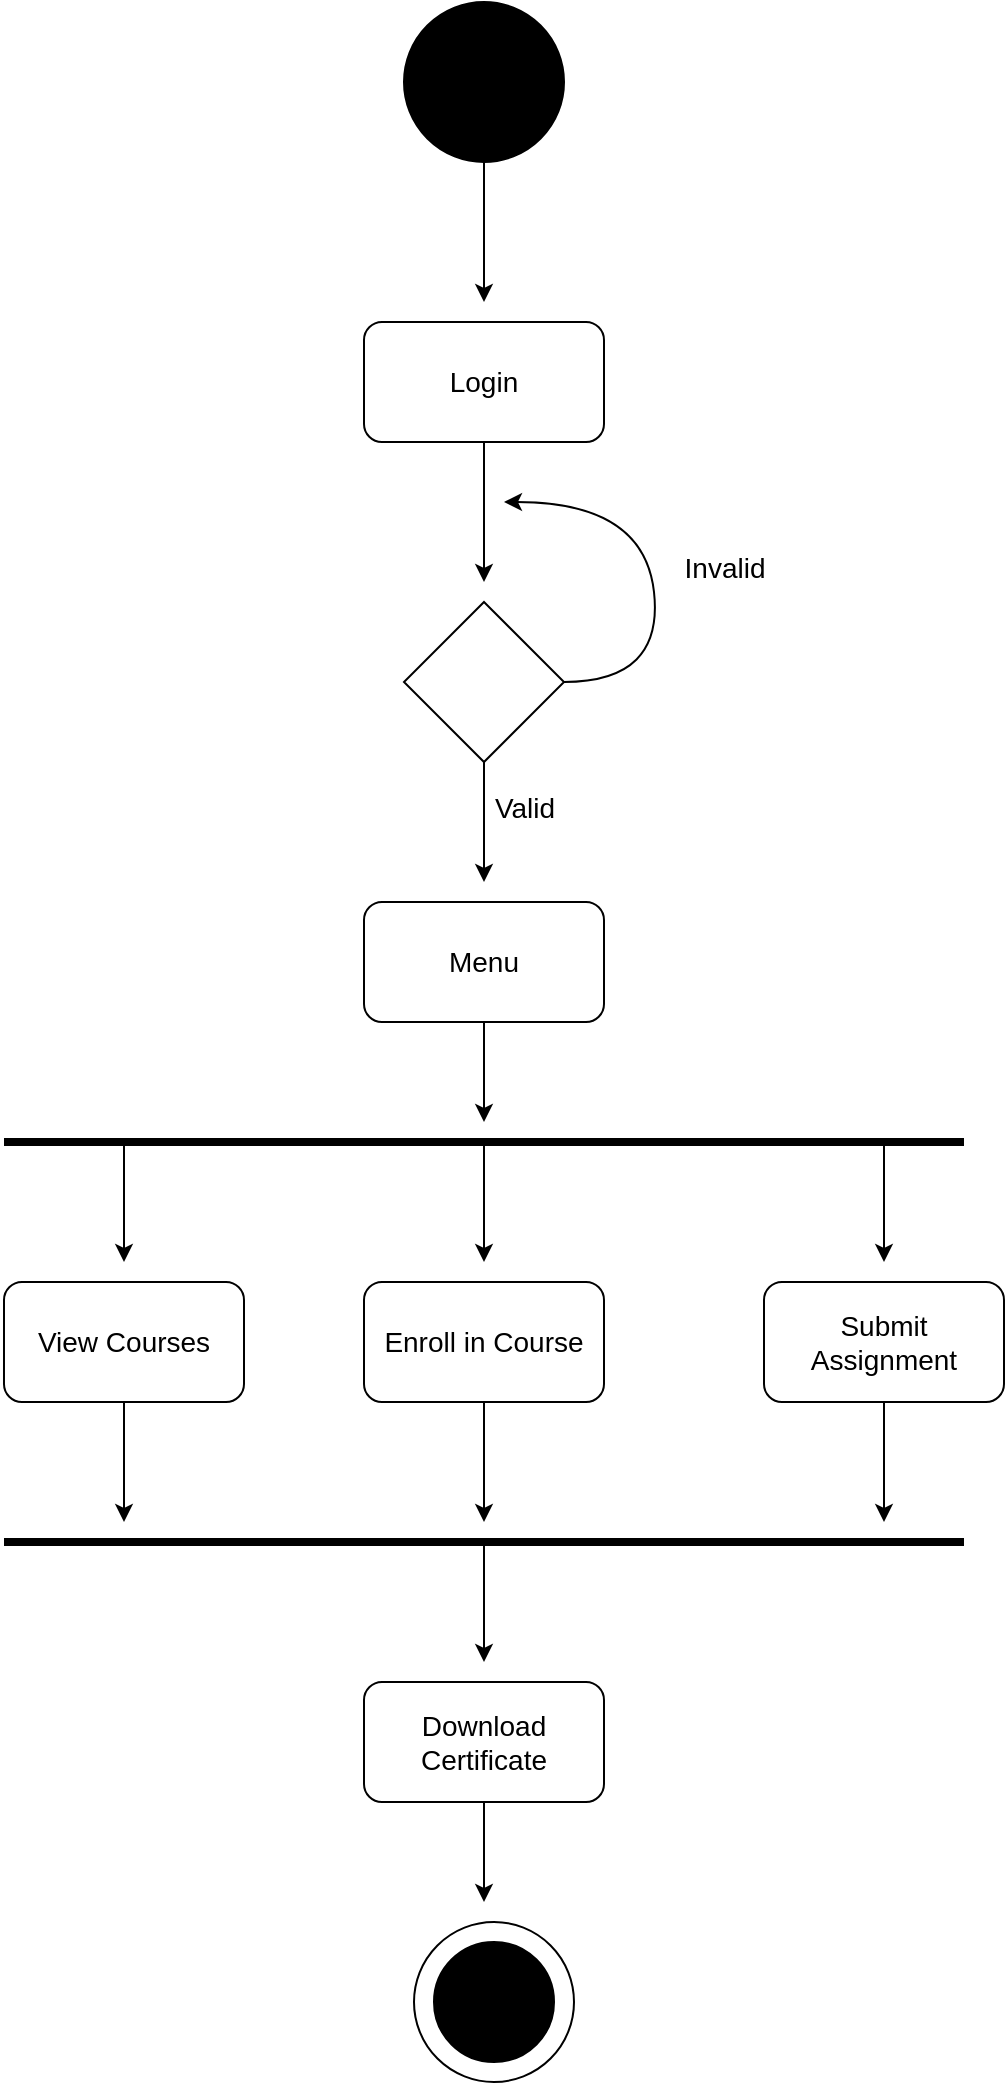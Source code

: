 <mxfile version="26.0.16">
  <diagram name="Page-1" id="JqzzdZGODgH3mnHzuY-A">
    <mxGraphModel dx="1500" dy="746" grid="1" gridSize="10" guides="1" tooltips="1" connect="1" arrows="1" fold="1" page="1" pageScale="1" pageWidth="850" pageHeight="1100" math="0" shadow="0">
      <root>
        <mxCell id="0" />
        <mxCell id="1" parent="0" />
        <mxCell id="ZMTG2eKKrtPzzIAK6TYk-2" value="" style="ellipse;whiteSpace=wrap;html=1;aspect=fixed;fillColor=#000000;" vertex="1" parent="1">
          <mxGeometry x="360" y="40" width="80" height="80" as="geometry" />
        </mxCell>
        <mxCell id="ZMTG2eKKrtPzzIAK6TYk-3" value="&lt;font style=&quot;font-size: 14px;&quot;&gt;Login&lt;/font&gt;" style="rounded=1;whiteSpace=wrap;html=1;" vertex="1" parent="1">
          <mxGeometry x="340" y="200" width="120" height="60" as="geometry" />
        </mxCell>
        <mxCell id="ZMTG2eKKrtPzzIAK6TYk-4" value="&lt;font style=&quot;font-size: 14px;&quot;&gt;Menu&lt;/font&gt;" style="rounded=1;whiteSpace=wrap;html=1;" vertex="1" parent="1">
          <mxGeometry x="340" y="490" width="120" height="60" as="geometry" />
        </mxCell>
        <mxCell id="ZMTG2eKKrtPzzIAK6TYk-5" value="" style="rhombus;whiteSpace=wrap;html=1;" vertex="1" parent="1">
          <mxGeometry x="360" y="340" width="80" height="80" as="geometry" />
        </mxCell>
        <mxCell id="ZMTG2eKKrtPzzIAK6TYk-7" value="" style="endArrow=classic;html=1;rounded=0;" edge="1" parent="1">
          <mxGeometry width="50" height="50" relative="1" as="geometry">
            <mxPoint x="400" y="120" as="sourcePoint" />
            <mxPoint x="400" y="190" as="targetPoint" />
          </mxGeometry>
        </mxCell>
        <mxCell id="ZMTG2eKKrtPzzIAK6TYk-8" value="" style="endArrow=classic;html=1;rounded=0;exitX=0.5;exitY=1;exitDx=0;exitDy=0;" edge="1" parent="1" source="ZMTG2eKKrtPzzIAK6TYk-3">
          <mxGeometry width="50" height="50" relative="1" as="geometry">
            <mxPoint x="380" y="320" as="sourcePoint" />
            <mxPoint x="400" y="330" as="targetPoint" />
          </mxGeometry>
        </mxCell>
        <mxCell id="ZMTG2eKKrtPzzIAK6TYk-9" value="" style="endArrow=classic;html=1;rounded=0;exitX=0.5;exitY=1;exitDx=0;exitDy=0;" edge="1" parent="1" source="ZMTG2eKKrtPzzIAK6TYk-5">
          <mxGeometry width="50" height="50" relative="1" as="geometry">
            <mxPoint x="380" y="530" as="sourcePoint" />
            <mxPoint x="400" y="480" as="targetPoint" />
          </mxGeometry>
        </mxCell>
        <mxCell id="ZMTG2eKKrtPzzIAK6TYk-10" value="&lt;font style=&quot;font-size: 14px;&quot;&gt;Valid&lt;/font&gt;" style="text;html=1;align=center;verticalAlign=middle;resizable=0;points=[];autosize=1;strokeColor=none;fillColor=none;" vertex="1" parent="1">
          <mxGeometry x="395" y="428" width="50" height="30" as="geometry" />
        </mxCell>
        <mxCell id="ZMTG2eKKrtPzzIAK6TYk-12" value="" style="curved=1;endArrow=classic;html=1;rounded=0;" edge="1" parent="1">
          <mxGeometry width="50" height="50" relative="1" as="geometry">
            <mxPoint x="440" y="380" as="sourcePoint" />
            <mxPoint x="410" y="290" as="targetPoint" />
            <Array as="points">
              <mxPoint x="490" y="380" />
              <mxPoint x="480" y="290" />
            </Array>
          </mxGeometry>
        </mxCell>
        <mxCell id="ZMTG2eKKrtPzzIAK6TYk-13" value="&lt;font style=&quot;font-size: 14px;&quot;&gt;Invalid&lt;/font&gt;" style="text;html=1;align=center;verticalAlign=middle;resizable=0;points=[];autosize=1;strokeColor=none;fillColor=none;" vertex="1" parent="1">
          <mxGeometry x="490" y="308" width="60" height="30" as="geometry" />
        </mxCell>
        <mxCell id="ZMTG2eKKrtPzzIAK6TYk-16" value="" style="endArrow=none;html=1;rounded=0;strokeWidth=4;" edge="1" parent="1">
          <mxGeometry width="50" height="50" relative="1" as="geometry">
            <mxPoint x="160" y="610" as="sourcePoint" />
            <mxPoint x="640" y="610" as="targetPoint" />
          </mxGeometry>
        </mxCell>
        <mxCell id="ZMTG2eKKrtPzzIAK6TYk-18" value="" style="endArrow=classic;html=1;rounded=0;" edge="1" parent="1">
          <mxGeometry width="50" height="50" relative="1" as="geometry">
            <mxPoint x="400" y="550" as="sourcePoint" />
            <mxPoint x="400" y="600" as="targetPoint" />
          </mxGeometry>
        </mxCell>
        <mxCell id="ZMTG2eKKrtPzzIAK6TYk-19" value="&lt;font style=&quot;font-size: 14px;&quot;&gt;Enroll in Course&lt;/font&gt;" style="rounded=1;whiteSpace=wrap;html=1;" vertex="1" parent="1">
          <mxGeometry x="340" y="680" width="120" height="60" as="geometry" />
        </mxCell>
        <mxCell id="ZMTG2eKKrtPzzIAK6TYk-20" value="&lt;font style=&quot;font-size: 14px;&quot;&gt;View Courses&lt;/font&gt;" style="rounded=1;whiteSpace=wrap;html=1;" vertex="1" parent="1">
          <mxGeometry x="160" y="680" width="120" height="60" as="geometry" />
        </mxCell>
        <mxCell id="ZMTG2eKKrtPzzIAK6TYk-21" value="" style="endArrow=classic;html=1;rounded=0;" edge="1" parent="1">
          <mxGeometry width="50" height="50" relative="1" as="geometry">
            <mxPoint x="220" y="610" as="sourcePoint" />
            <mxPoint x="220" y="670" as="targetPoint" />
          </mxGeometry>
        </mxCell>
        <mxCell id="ZMTG2eKKrtPzzIAK6TYk-23" value="&lt;font style=&quot;font-size: 14px;&quot;&gt;Submit Assignment&lt;/font&gt;" style="rounded=1;whiteSpace=wrap;html=1;" vertex="1" parent="1">
          <mxGeometry x="540" y="680" width="120" height="60" as="geometry" />
        </mxCell>
        <mxCell id="ZMTG2eKKrtPzzIAK6TYk-24" value="" style="endArrow=classic;html=1;rounded=0;" edge="1" parent="1">
          <mxGeometry width="50" height="50" relative="1" as="geometry">
            <mxPoint x="400" y="610" as="sourcePoint" />
            <mxPoint x="400" y="670" as="targetPoint" />
          </mxGeometry>
        </mxCell>
        <mxCell id="ZMTG2eKKrtPzzIAK6TYk-26" value="" style="endArrow=classic;html=1;rounded=0;" edge="1" parent="1">
          <mxGeometry width="50" height="50" relative="1" as="geometry">
            <mxPoint x="600" y="610" as="sourcePoint" />
            <mxPoint x="600" y="670" as="targetPoint" />
          </mxGeometry>
        </mxCell>
        <mxCell id="ZMTG2eKKrtPzzIAK6TYk-27" value="" style="endArrow=none;html=1;rounded=0;strokeWidth=4;" edge="1" parent="1">
          <mxGeometry width="50" height="50" relative="1" as="geometry">
            <mxPoint x="160" y="810" as="sourcePoint" />
            <mxPoint x="640" y="810" as="targetPoint" />
          </mxGeometry>
        </mxCell>
        <mxCell id="ZMTG2eKKrtPzzIAK6TYk-28" value="" style="endArrow=classic;html=1;rounded=0;" edge="1" parent="1">
          <mxGeometry width="50" height="50" relative="1" as="geometry">
            <mxPoint x="220" y="740" as="sourcePoint" />
            <mxPoint x="220" y="800" as="targetPoint" />
          </mxGeometry>
        </mxCell>
        <mxCell id="ZMTG2eKKrtPzzIAK6TYk-29" value="" style="endArrow=classic;html=1;rounded=0;" edge="1" parent="1">
          <mxGeometry width="50" height="50" relative="1" as="geometry">
            <mxPoint x="400" y="740" as="sourcePoint" />
            <mxPoint x="400" y="800" as="targetPoint" />
          </mxGeometry>
        </mxCell>
        <mxCell id="ZMTG2eKKrtPzzIAK6TYk-30" value="" style="endArrow=classic;html=1;rounded=0;" edge="1" parent="1">
          <mxGeometry width="50" height="50" relative="1" as="geometry">
            <mxPoint x="600" y="740" as="sourcePoint" />
            <mxPoint x="600" y="800" as="targetPoint" />
          </mxGeometry>
        </mxCell>
        <mxCell id="ZMTG2eKKrtPzzIAK6TYk-31" value="&lt;font style=&quot;font-size: 14px;&quot;&gt;Download Certificate&lt;/font&gt;" style="rounded=1;whiteSpace=wrap;html=1;" vertex="1" parent="1">
          <mxGeometry x="340" y="880" width="120" height="60" as="geometry" />
        </mxCell>
        <mxCell id="ZMTG2eKKrtPzzIAK6TYk-32" value="" style="endArrow=classic;html=1;rounded=0;" edge="1" parent="1">
          <mxGeometry width="50" height="50" relative="1" as="geometry">
            <mxPoint x="400" y="810" as="sourcePoint" />
            <mxPoint x="400" y="870" as="targetPoint" />
          </mxGeometry>
        </mxCell>
        <mxCell id="ZMTG2eKKrtPzzIAK6TYk-33" value="" style="ellipse;whiteSpace=wrap;html=1;aspect=fixed;" vertex="1" parent="1">
          <mxGeometry x="365" y="1000" width="80" height="80" as="geometry" />
        </mxCell>
        <mxCell id="ZMTG2eKKrtPzzIAK6TYk-34" value="" style="endArrow=classic;html=1;rounded=0;" edge="1" parent="1">
          <mxGeometry width="50" height="50" relative="1" as="geometry">
            <mxPoint x="400" y="940" as="sourcePoint" />
            <mxPoint x="400" y="990" as="targetPoint" />
          </mxGeometry>
        </mxCell>
        <mxCell id="ZMTG2eKKrtPzzIAK6TYk-35" value="" style="ellipse;whiteSpace=wrap;html=1;aspect=fixed;fillColor=#000000;" vertex="1" parent="1">
          <mxGeometry x="375" y="1010" width="60" height="60" as="geometry" />
        </mxCell>
      </root>
    </mxGraphModel>
  </diagram>
</mxfile>
